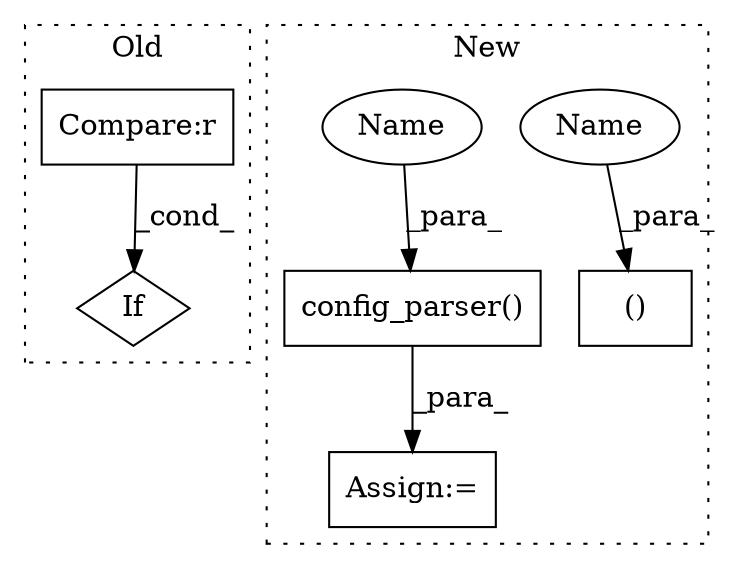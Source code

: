 digraph G {
subgraph cluster0 {
1 [label="If" a="96" s="4441" l="3" shape="diamond"];
3 [label="Compare:r" a="40" s="4444" l="18" shape="box"];
label = "Old";
style="dotted";
}
subgraph cluster1 {
2 [label="config_parser()" a="75" s="4189,4231" l="19,1" shape="box"];
4 [label="Assign:=" a="68" s="4174" l="15" shape="box"];
5 [label="()" a="54" s="4174" l="12" shape="box"];
6 [label="Name" a="87" s="4163" l="11" shape="ellipse"];
7 [label="Name" a="87" s="4208" l="11" shape="ellipse"];
label = "New";
style="dotted";
}
2 -> 4 [label="_para_"];
3 -> 1 [label="_cond_"];
6 -> 5 [label="_para_"];
7 -> 2 [label="_para_"];
}